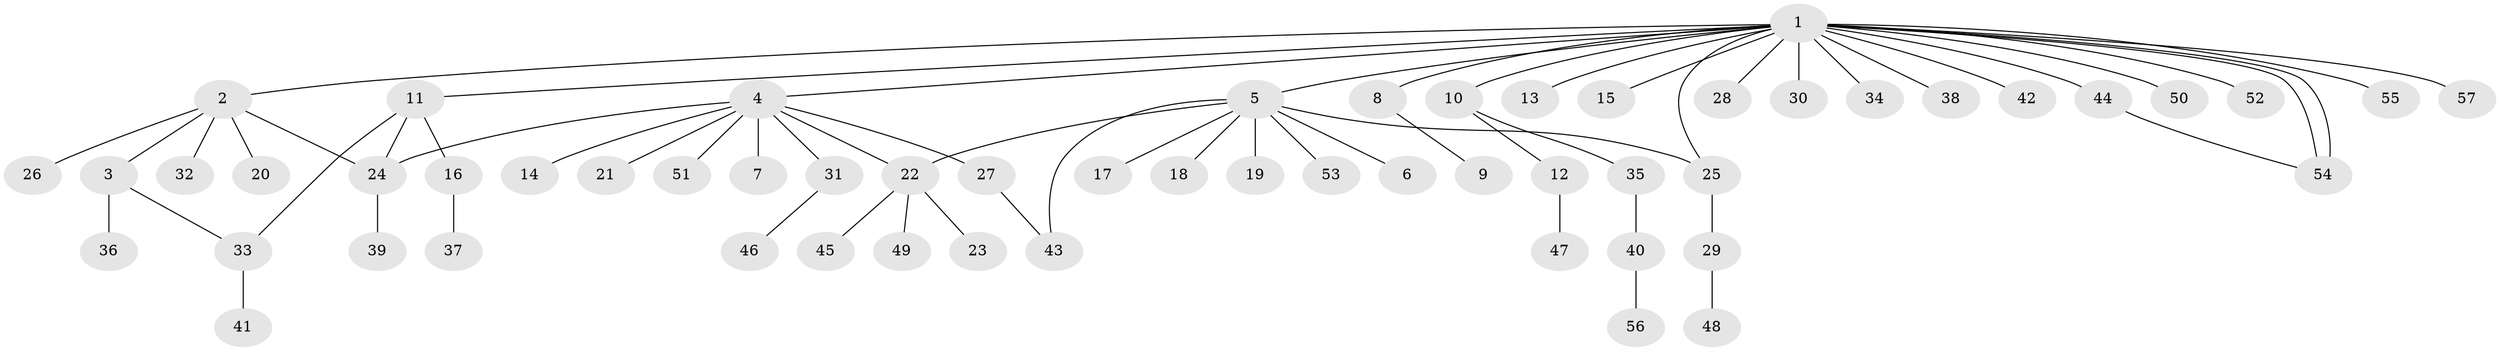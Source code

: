 // coarse degree distribution, {18: 0.025, 5: 0.025, 2: 0.075, 8: 0.05, 1: 0.7, 3: 0.075, 4: 0.05}
// Generated by graph-tools (version 1.1) at 2025/50/03/04/25 22:50:37]
// undirected, 57 vertices, 64 edges
graph export_dot {
  node [color=gray90,style=filled];
  1;
  2;
  3;
  4;
  5;
  6;
  7;
  8;
  9;
  10;
  11;
  12;
  13;
  14;
  15;
  16;
  17;
  18;
  19;
  20;
  21;
  22;
  23;
  24;
  25;
  26;
  27;
  28;
  29;
  30;
  31;
  32;
  33;
  34;
  35;
  36;
  37;
  38;
  39;
  40;
  41;
  42;
  43;
  44;
  45;
  46;
  47;
  48;
  49;
  50;
  51;
  52;
  53;
  54;
  55;
  56;
  57;
  1 -- 2;
  1 -- 4;
  1 -- 5;
  1 -- 8;
  1 -- 10;
  1 -- 11;
  1 -- 13;
  1 -- 15;
  1 -- 25;
  1 -- 28;
  1 -- 30;
  1 -- 34;
  1 -- 38;
  1 -- 42;
  1 -- 44;
  1 -- 50;
  1 -- 52;
  1 -- 54;
  1 -- 54;
  1 -- 55;
  1 -- 57;
  2 -- 3;
  2 -- 20;
  2 -- 24;
  2 -- 26;
  2 -- 32;
  3 -- 33;
  3 -- 36;
  4 -- 7;
  4 -- 14;
  4 -- 21;
  4 -- 22;
  4 -- 24;
  4 -- 27;
  4 -- 31;
  4 -- 51;
  5 -- 6;
  5 -- 17;
  5 -- 18;
  5 -- 19;
  5 -- 22;
  5 -- 25;
  5 -- 43;
  5 -- 53;
  8 -- 9;
  10 -- 12;
  10 -- 35;
  11 -- 16;
  11 -- 24;
  11 -- 33;
  12 -- 47;
  16 -- 37;
  22 -- 23;
  22 -- 45;
  22 -- 49;
  24 -- 39;
  25 -- 29;
  27 -- 43;
  29 -- 48;
  31 -- 46;
  33 -- 41;
  35 -- 40;
  40 -- 56;
  44 -- 54;
}
